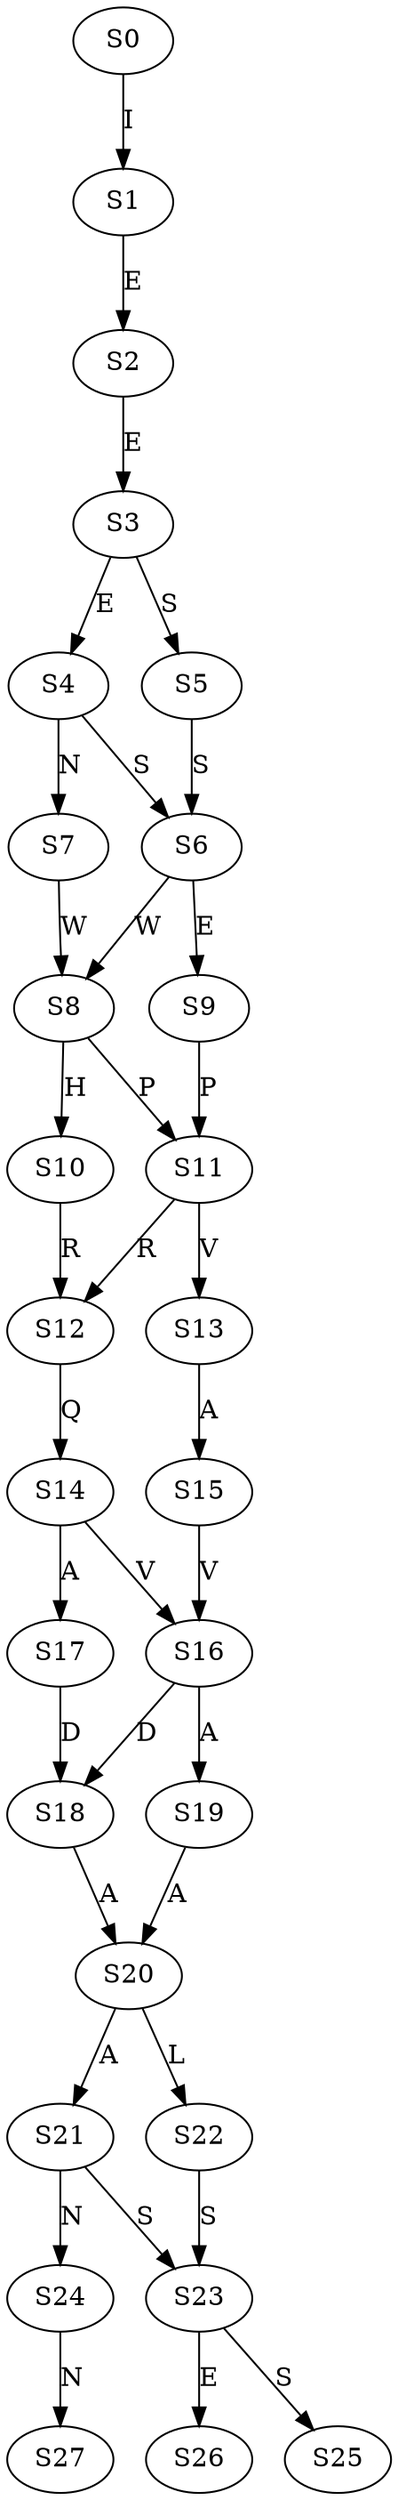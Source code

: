 strict digraph  {
	S0 -> S1 [ label = I ];
	S1 -> S2 [ label = E ];
	S2 -> S3 [ label = E ];
	S3 -> S4 [ label = E ];
	S3 -> S5 [ label = S ];
	S4 -> S6 [ label = S ];
	S4 -> S7 [ label = N ];
	S5 -> S6 [ label = S ];
	S6 -> S8 [ label = W ];
	S6 -> S9 [ label = E ];
	S7 -> S8 [ label = W ];
	S8 -> S10 [ label = H ];
	S8 -> S11 [ label = P ];
	S9 -> S11 [ label = P ];
	S10 -> S12 [ label = R ];
	S11 -> S13 [ label = V ];
	S11 -> S12 [ label = R ];
	S12 -> S14 [ label = Q ];
	S13 -> S15 [ label = A ];
	S14 -> S16 [ label = V ];
	S14 -> S17 [ label = A ];
	S15 -> S16 [ label = V ];
	S16 -> S18 [ label = D ];
	S16 -> S19 [ label = A ];
	S17 -> S18 [ label = D ];
	S18 -> S20 [ label = A ];
	S19 -> S20 [ label = A ];
	S20 -> S21 [ label = A ];
	S20 -> S22 [ label = L ];
	S21 -> S23 [ label = S ];
	S21 -> S24 [ label = N ];
	S22 -> S23 [ label = S ];
	S23 -> S25 [ label = S ];
	S23 -> S26 [ label = E ];
	S24 -> S27 [ label = N ];
}
